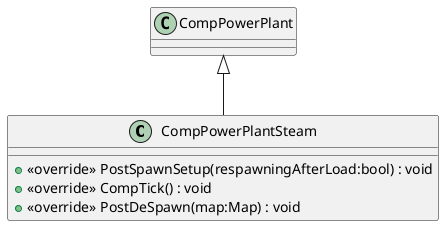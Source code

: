 @startuml
class CompPowerPlantSteam {
    + <<override>> PostSpawnSetup(respawningAfterLoad:bool) : void
    + <<override>> CompTick() : void
    + <<override>> PostDeSpawn(map:Map) : void
}
CompPowerPlant <|-- CompPowerPlantSteam
@enduml
